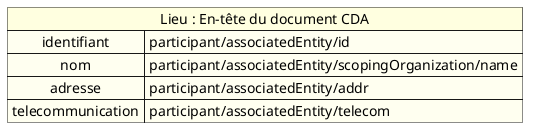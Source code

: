 @startuml

map "Lieu : En-tête du document CDA" as Lieu #back:Ivory;header:LightYellow{
    identifiant => participant/associatedEntity/id    
    nom => participant/associatedEntity/scopingOrganization/name
    adresse => participant/associatedEntity/addr
    telecommunication => participant/associatedEntity/telecom 
}

@enduml